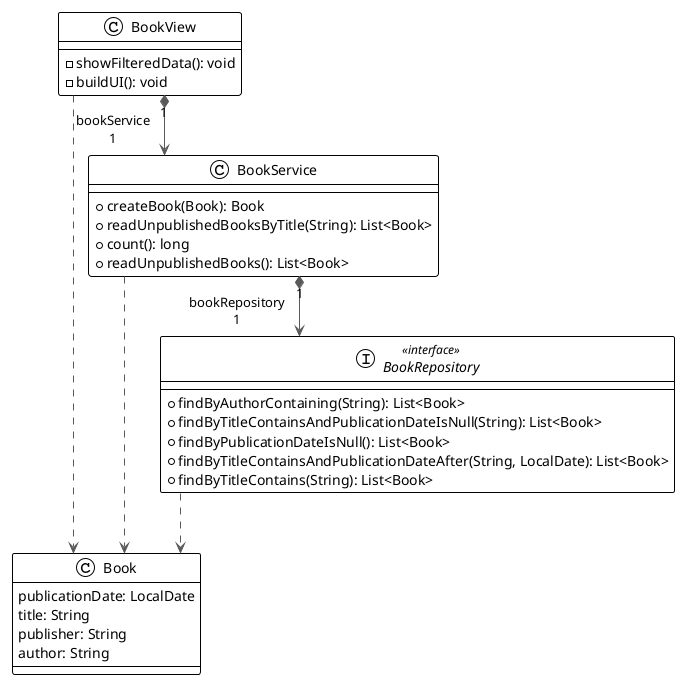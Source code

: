 @startuml

!theme plain
top to bottom direction
skinparam linetype ortho

class Book {
   publicationDate: LocalDate
   title: String
   publisher: String
   author: String
}
interface BookRepository << interface >> {
  + findByAuthorContaining(String): List<Book>
  + findByTitleContainsAndPublicationDateIsNull(String): List<Book>
  + findByPublicationDateIsNull(): List<Book>
  + findByTitleContainsAndPublicationDateAfter(String, LocalDate): List<Book>
  + findByTitleContains(String): List<Book>
}
class BookService {
  + createBook(Book): Book
  + readUnpublishedBooksByTitle(String): List<Book>
  + count(): long
  + readUnpublishedBooks(): List<Book>
}
class BookView {
  - showFilteredData(): void
  - buildUI(): void
}

BookRepository  -[#595959,dashed]->  Book           
BookService     -[#595959,dashed]->  Book           
BookService    "1" *-[#595959,plain]-> "bookRepository\n1" BookRepository 
BookView        -[#595959,dashed]->  Book           
BookView       "1" *-[#595959,plain]-> "bookService\n1" BookService    
@enduml
